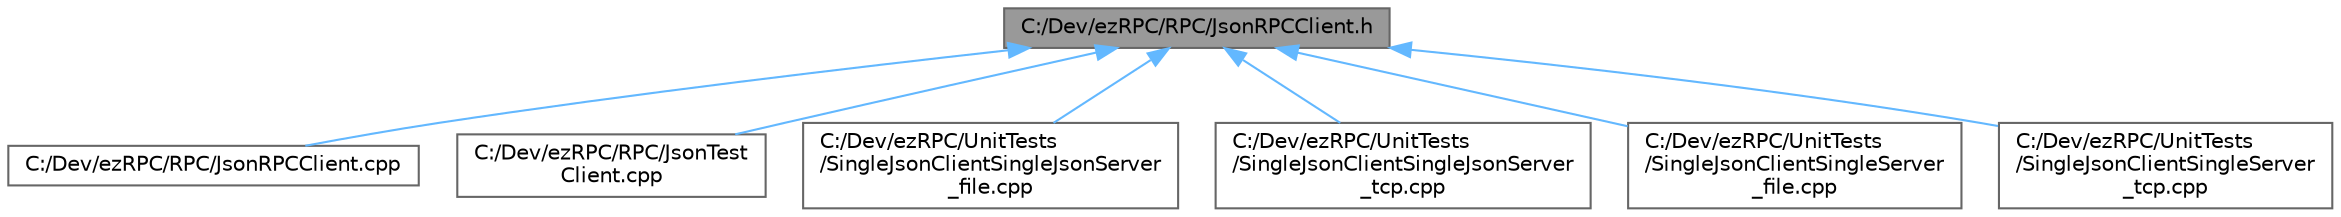 digraph "C:/Dev/ezRPC/RPC/JsonRPCClient.h"
{
 // LATEX_PDF_SIZE
  bgcolor="transparent";
  edge [fontname=Helvetica,fontsize=10,labelfontname=Helvetica,labelfontsize=10];
  node [fontname=Helvetica,fontsize=10,shape=box,height=0.2,width=0.4];
  Node1 [id="Node000001",label="C:/Dev/ezRPC/RPC/JsonRPCClient.h",height=0.2,width=0.4,color="gray40", fillcolor="grey60", style="filled", fontcolor="black",tooltip=" "];
  Node1 -> Node2 [id="edge1_Node000001_Node000002",dir="back",color="steelblue1",style="solid",tooltip=" "];
  Node2 [id="Node000002",label="C:/Dev/ezRPC/RPC/JsonRPCClient.cpp",height=0.2,width=0.4,color="grey40", fillcolor="white", style="filled",URL="$_json_r_p_c_client_8cpp.html",tooltip=" "];
  Node1 -> Node3 [id="edge2_Node000001_Node000003",dir="back",color="steelblue1",style="solid",tooltip=" "];
  Node3 [id="Node000003",label="C:/Dev/ezRPC/RPC/JsonTest\lClient.cpp",height=0.2,width=0.4,color="grey40", fillcolor="white", style="filled",URL="$_json_test_client_8cpp.html",tooltip=" "];
  Node1 -> Node4 [id="edge3_Node000001_Node000004",dir="back",color="steelblue1",style="solid",tooltip=" "];
  Node4 [id="Node000004",label="C:/Dev/ezRPC/UnitTests\l/SingleJsonClientSingleJsonServer\l_file.cpp",height=0.2,width=0.4,color="grey40", fillcolor="white", style="filled",URL="$_single_json_client_single_json_server__file_8cpp.html",tooltip=" "];
  Node1 -> Node5 [id="edge4_Node000001_Node000005",dir="back",color="steelblue1",style="solid",tooltip=" "];
  Node5 [id="Node000005",label="C:/Dev/ezRPC/UnitTests\l/SingleJsonClientSingleJsonServer\l_tcp.cpp",height=0.2,width=0.4,color="grey40", fillcolor="white", style="filled",URL="$_single_json_client_single_json_server__tcp_8cpp.html",tooltip=" "];
  Node1 -> Node6 [id="edge5_Node000001_Node000006",dir="back",color="steelblue1",style="solid",tooltip=" "];
  Node6 [id="Node000006",label="C:/Dev/ezRPC/UnitTests\l/SingleJsonClientSingleServer\l_file.cpp",height=0.2,width=0.4,color="grey40", fillcolor="white", style="filled",URL="$_single_json_client_single_server__file_8cpp.html",tooltip=" "];
  Node1 -> Node7 [id="edge6_Node000001_Node000007",dir="back",color="steelblue1",style="solid",tooltip=" "];
  Node7 [id="Node000007",label="C:/Dev/ezRPC/UnitTests\l/SingleJsonClientSingleServer\l_tcp.cpp",height=0.2,width=0.4,color="grey40", fillcolor="white", style="filled",URL="$_single_json_client_single_server__tcp_8cpp.html",tooltip=" "];
}
